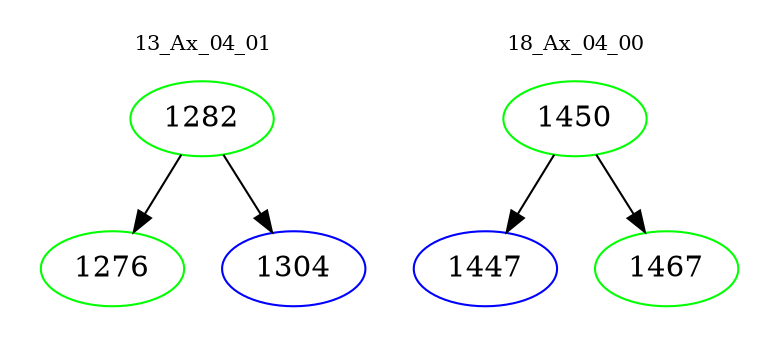digraph{
subgraph cluster_0 {
color = white
label = "13_Ax_04_01";
fontsize=10;
T0_1282 [label="1282", color="green"]
T0_1282 -> T0_1276 [color="black"]
T0_1276 [label="1276", color="green"]
T0_1282 -> T0_1304 [color="black"]
T0_1304 [label="1304", color="blue"]
}
subgraph cluster_1 {
color = white
label = "18_Ax_04_00";
fontsize=10;
T1_1450 [label="1450", color="green"]
T1_1450 -> T1_1447 [color="black"]
T1_1447 [label="1447", color="blue"]
T1_1450 -> T1_1467 [color="black"]
T1_1467 [label="1467", color="green"]
}
}
